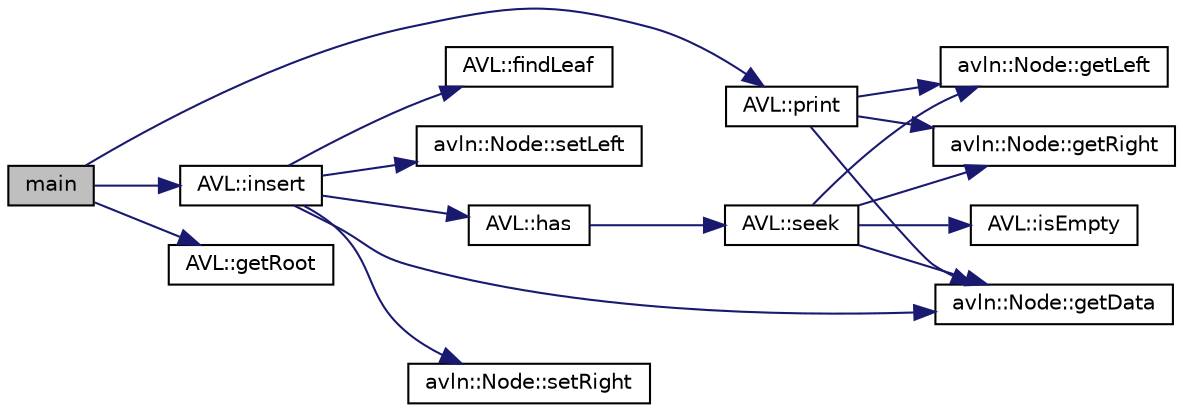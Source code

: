 digraph "main"
{
  edge [fontname="Helvetica",fontsize="10",labelfontname="Helvetica",labelfontsize="10"];
  node [fontname="Helvetica",fontsize="10",shape=record];
  rankdir="LR";
  Node1 [label="main",height=0.2,width=0.4,color="black", fillcolor="grey75", style="filled", fontcolor="black"];
  Node1 -> Node2 [color="midnightblue",fontsize="10",style="solid"];
  Node2 [label="AVL::insert",height=0.2,width=0.4,color="black", fillcolor="white", style="filled",URL="$class_a_v_l.html#ade0573812c7e060aa84d0428f48a1ab6"];
  Node2 -> Node3 [color="midnightblue",fontsize="10",style="solid"];
  Node3 [label="AVL::has",height=0.2,width=0.4,color="black", fillcolor="white", style="filled",URL="$class_a_v_l.html#a316ea4e315515c48a0e7ed86a6fccf4b"];
  Node3 -> Node4 [color="midnightblue",fontsize="10",style="solid"];
  Node4 [label="AVL::seek",height=0.2,width=0.4,color="black", fillcolor="white", style="filled",URL="$class_a_v_l.html#adcf57d2bd7ee1977213ed9731ac20564"];
  Node4 -> Node5 [color="midnightblue",fontsize="10",style="solid"];
  Node5 [label="AVL::isEmpty",height=0.2,width=0.4,color="black", fillcolor="white", style="filled",URL="$class_a_v_l.html#a35afbbeff81a2a58dc4a341ccc0f6ce2"];
  Node4 -> Node6 [color="midnightblue",fontsize="10",style="solid"];
  Node6 [label="avln::Node::getData",height=0.2,width=0.4,color="black", fillcolor="white", style="filled",URL="$classavln_1_1_node.html#a952cbab61543d622bfe13beb872322a0"];
  Node4 -> Node7 [color="midnightblue",fontsize="10",style="solid"];
  Node7 [label="avln::Node::getLeft",height=0.2,width=0.4,color="black", fillcolor="white", style="filled",URL="$classavln_1_1_node.html#ad39cf45af29db3be415f812495c1c201"];
  Node4 -> Node8 [color="midnightblue",fontsize="10",style="solid"];
  Node8 [label="avln::Node::getRight",height=0.2,width=0.4,color="black", fillcolor="white", style="filled",URL="$classavln_1_1_node.html#ae6e852e00c029d06ae34c0a415a13812"];
  Node2 -> Node9 [color="midnightblue",fontsize="10",style="solid"];
  Node9 [label="AVL::findLeaf",height=0.2,width=0.4,color="black", fillcolor="white", style="filled",URL="$class_a_v_l.html#aed4e21d04592cb453d162388ef0b9fdb"];
  Node2 -> Node6 [color="midnightblue",fontsize="10",style="solid"];
  Node2 -> Node10 [color="midnightblue",fontsize="10",style="solid"];
  Node10 [label="avln::Node::setLeft",height=0.2,width=0.4,color="black", fillcolor="white", style="filled",URL="$classavln_1_1_node.html#a389bcc50e814497224433b8b4a342d7c"];
  Node2 -> Node11 [color="midnightblue",fontsize="10",style="solid"];
  Node11 [label="avln::Node::setRight",height=0.2,width=0.4,color="black", fillcolor="white", style="filled",URL="$classavln_1_1_node.html#a9e0028d2c32e058af743b053d4705094"];
  Node1 -> Node12 [color="midnightblue",fontsize="10",style="solid"];
  Node12 [label="AVL::print",height=0.2,width=0.4,color="black", fillcolor="white", style="filled",URL="$class_a_v_l.html#afe6e12f76a5f8f1f1e36b99a3f2c12d2"];
  Node12 -> Node6 [color="midnightblue",fontsize="10",style="solid"];
  Node12 -> Node7 [color="midnightblue",fontsize="10",style="solid"];
  Node12 -> Node8 [color="midnightblue",fontsize="10",style="solid"];
  Node1 -> Node13 [color="midnightblue",fontsize="10",style="solid"];
  Node13 [label="AVL::getRoot",height=0.2,width=0.4,color="black", fillcolor="white", style="filled",URL="$class_a_v_l.html#ae6b6d899a62a88319a1d0d141bc26603"];
}
